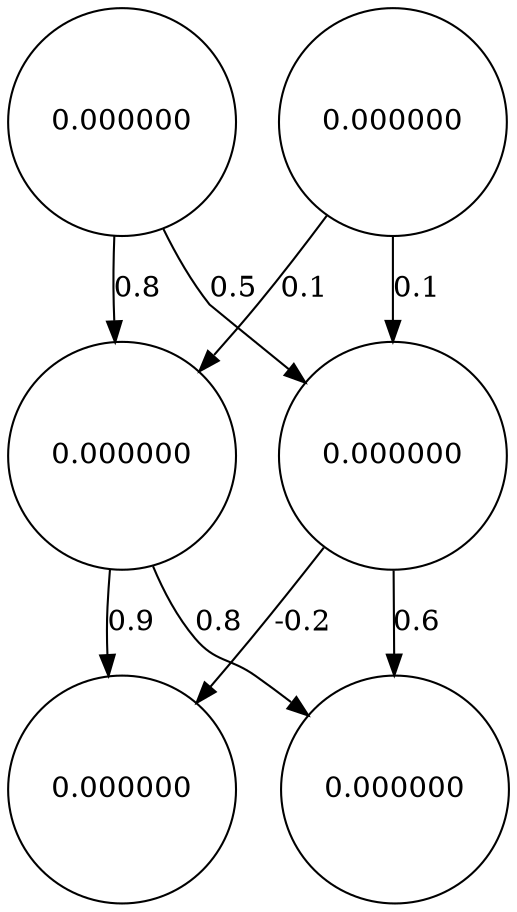 digraph G {
node [layer=all];
edge [layer=all];
node [shape = circle];
0 [label = 0.000000]
0 -> 2 [label="0.8"];
2 [label = 0.000000]
2 -> 4 [label="0.9"];
4 [label = 0.000000]
2 -> 5 [label="0.8"];
5 [label = 0.000000]
0 -> 3 [label="0.5"];
3 [label = 0.000000]
3 -> 4 [label="-0.2"];
3 -> 5 [label="0.6"];
1 [label = 0.000000]
1 -> 2 [label="0.1"];
1 -> 3 [label="0.1"];
}
